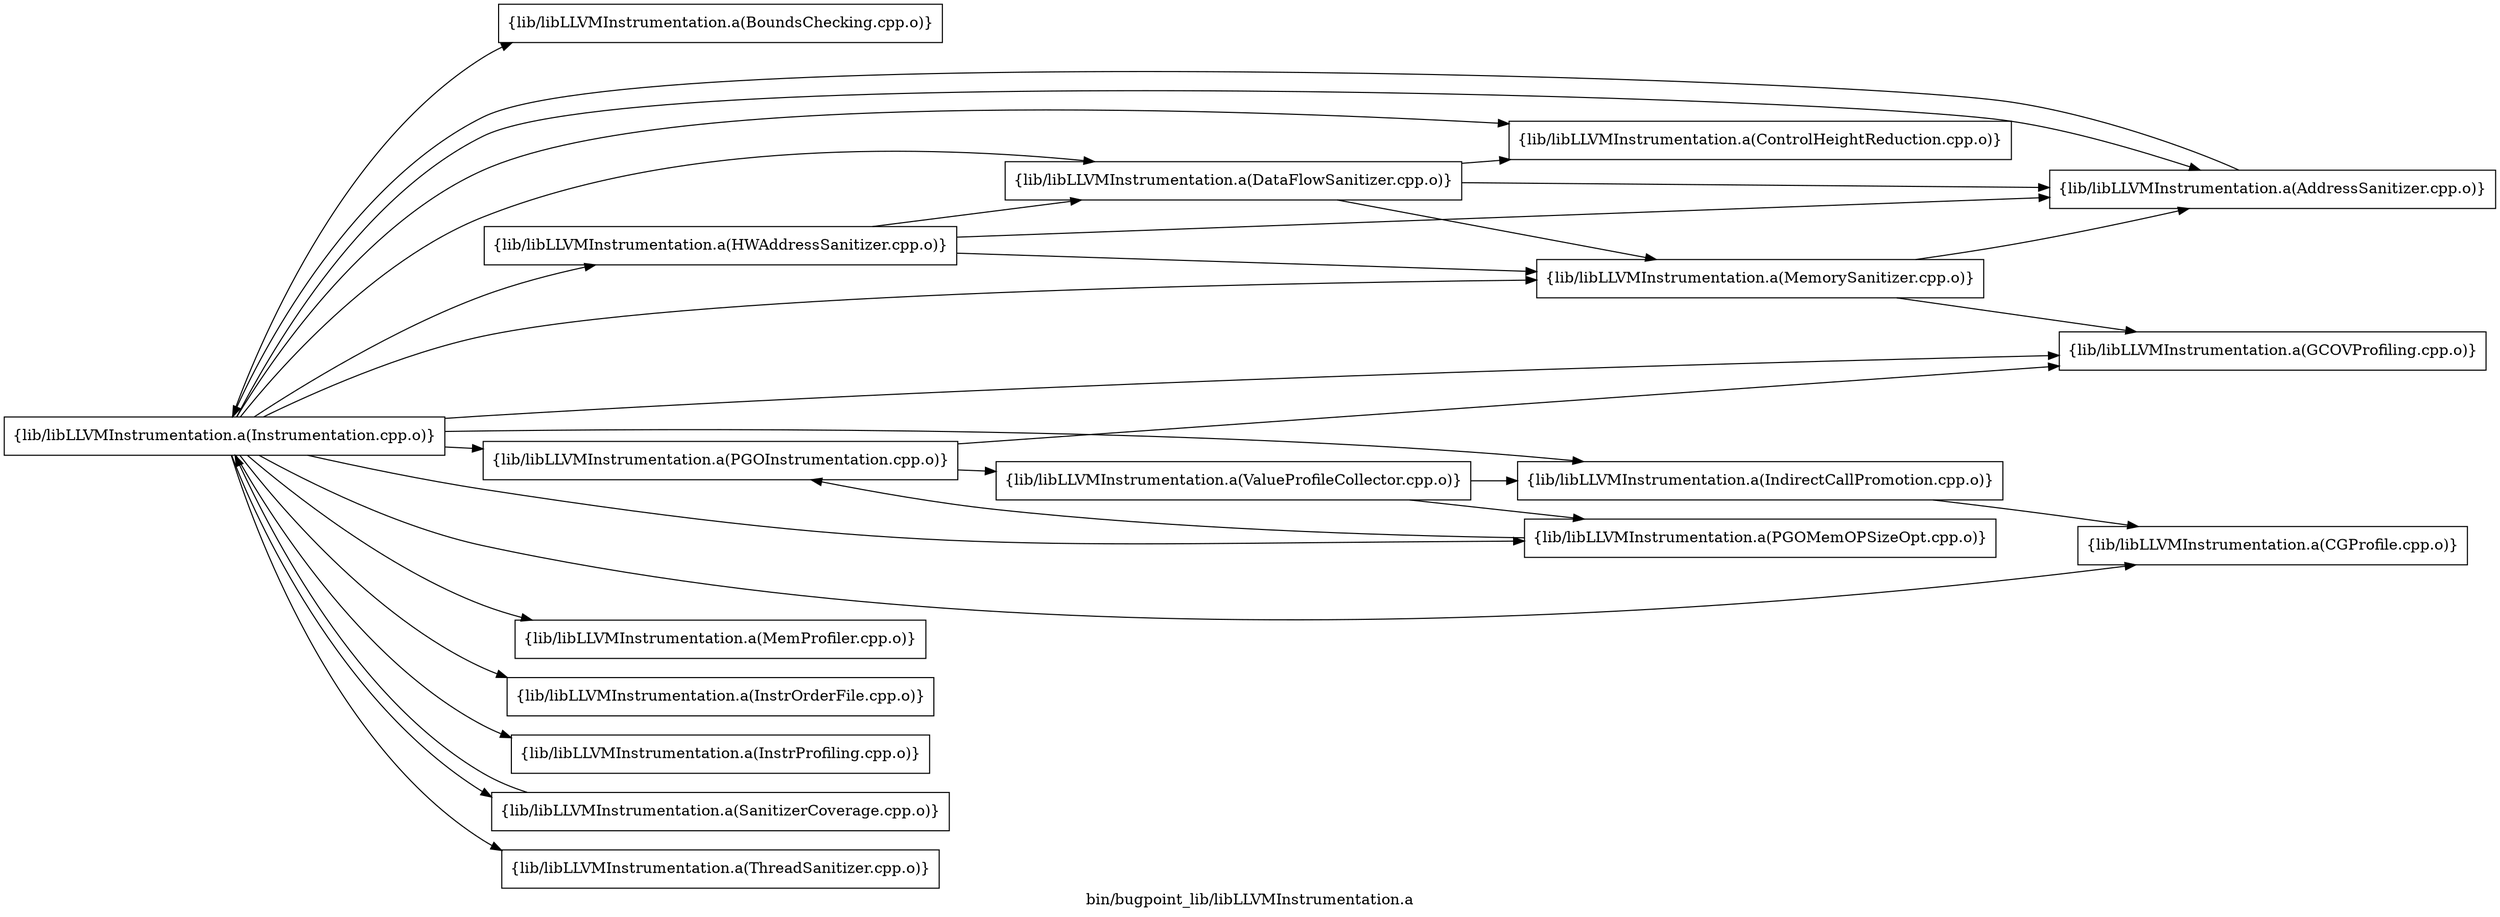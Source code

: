 digraph "bin/bugpoint_lib/libLLVMInstrumentation.a" {
	label="bin/bugpoint_lib/libLLVMInstrumentation.a";
	rankdir=LR;

	Node0x5646d4892108 [shape=record,shape=box,group=0,label="{lib/libLLVMInstrumentation.a(BoundsChecking.cpp.o)}"];
	Node0x5646d4891a78 [shape=record,shape=box,group=0,label="{lib/libLLVMInstrumentation.a(ControlHeightReduction.cpp.o)}"];
	Node0x5646d4893c38 [shape=record,shape=box,group=0,label="{lib/libLLVMInstrumentation.a(GCOVProfiling.cpp.o)}"];
	Node0x5646d4892ab8 [shape=record,shape=box,group=0,label="{lib/libLLVMInstrumentation.a(IndirectCallPromotion.cpp.o)}"];
	Node0x5646d4892ab8 -> Node0x5646d48917a8;
	Node0x5646d4888568 [shape=record,shape=box,group=0,label="{lib/libLLVMInstrumentation.a(Instrumentation.cpp.o)}"];
	Node0x5646d4888568 -> Node0x5646d4892108;
	Node0x5646d4888568 -> Node0x5646d48917a8;
	Node0x5646d4888568 -> Node0x5646d4891a78;
	Node0x5646d4888568 -> Node0x5646d4893c38;
	Node0x5646d4888568 -> Node0x5646d4892ab8;
	Node0x5646d4888568 -> Node0x5646d4886a88;
	Node0x5646d4888568 -> Node0x5646d4886e98;
	Node0x5646d4888568 -> Node0x5646d4887078;
	Node0x5646d4888568 -> Node0x5646d4884f08;
	Node0x5646d4888568 -> Node0x5646d4886038;
	Node0x5646d4888568 -> Node0x5646d4883e78;
	Node0x5646d4888568 -> Node0x5646d4883ba8;
	Node0x5646d4888568 -> Node0x5646d48843c8;
	Node0x5646d4888568 -> Node0x5646d4882de8;
	Node0x5646d4888568 -> Node0x5646d4881b28;
	Node0x5646d4888568 -> Node0x5646d4881948;
	Node0x5646d4883e78 [shape=record,shape=box,group=0,label="{lib/libLLVMInstrumentation.a(InstrProfiling.cpp.o)}"];
	Node0x5646d4883ba8 [shape=record,shape=box,group=0,label="{lib/libLLVMInstrumentation.a(PGOInstrumentation.cpp.o)}"];
	Node0x5646d4883ba8 -> Node0x5646d4893c38;
	Node0x5646d4883ba8 -> Node0x5646d4882898;
	Node0x5646d48843c8 [shape=record,shape=box,group=0,label="{lib/libLLVMInstrumentation.a(PGOMemOPSizeOpt.cpp.o)}"];
	Node0x5646d48843c8 -> Node0x5646d4883ba8;
	Node0x5646d48917a8 [shape=record,shape=box,group=0,label="{lib/libLLVMInstrumentation.a(CGProfile.cpp.o)}"];
	Node0x5646d4886038 [shape=record,shape=box,group=0,label="{lib/libLLVMInstrumentation.a(InstrOrderFile.cpp.o)}"];
	Node0x5646d4886a88 [shape=record,shape=box,group=0,label="{lib/libLLVMInstrumentation.a(AddressSanitizer.cpp.o)}"];
	Node0x5646d4886a88 -> Node0x5646d4888568;
	Node0x5646d4886e98 [shape=record,shape=box,group=0,label="{lib/libLLVMInstrumentation.a(MemProfiler.cpp.o)}"];
	Node0x5646d4887078 [shape=record,shape=box,group=0,label="{lib/libLLVMInstrumentation.a(MemorySanitizer.cpp.o)}"];
	Node0x5646d4887078 -> Node0x5646d4893c38;
	Node0x5646d4887078 -> Node0x5646d4886a88;
	Node0x5646d4884f08 [shape=record,shape=box,group=0,label="{lib/libLLVMInstrumentation.a(DataFlowSanitizer.cpp.o)}"];
	Node0x5646d4884f08 -> Node0x5646d4891a78;
	Node0x5646d4884f08 -> Node0x5646d4886a88;
	Node0x5646d4884f08 -> Node0x5646d4887078;
	Node0x5646d4882de8 [shape=record,shape=box,group=0,label="{lib/libLLVMInstrumentation.a(SanitizerCoverage.cpp.o)}"];
	Node0x5646d4882de8 -> Node0x5646d4888568;
	Node0x5646d4881b28 [shape=record,shape=box,group=0,label="{lib/libLLVMInstrumentation.a(ThreadSanitizer.cpp.o)}"];
	Node0x5646d4881948 [shape=record,shape=box,group=0,label="{lib/libLLVMInstrumentation.a(HWAddressSanitizer.cpp.o)}"];
	Node0x5646d4881948 -> Node0x5646d4886a88;
	Node0x5646d4881948 -> Node0x5646d4887078;
	Node0x5646d4881948 -> Node0x5646d4884f08;
	Node0x5646d4882898 [shape=record,shape=box,group=0,label="{lib/libLLVMInstrumentation.a(ValueProfileCollector.cpp.o)}"];
	Node0x5646d4882898 -> Node0x5646d4892ab8;
	Node0x5646d4882898 -> Node0x5646d48843c8;
}
